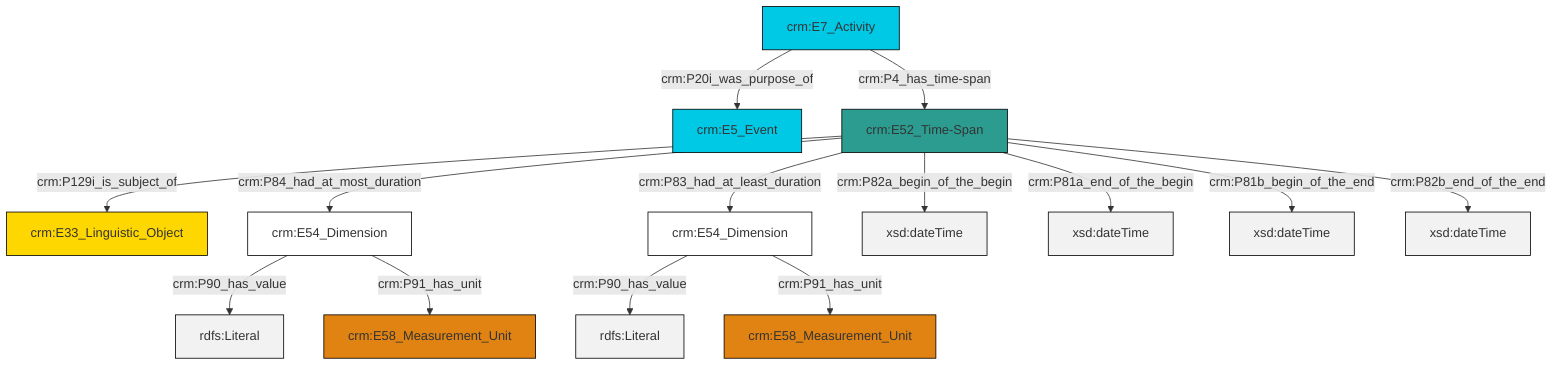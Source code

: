 graph TD
classDef Literal fill:#f2f2f2,stroke:#000000;
classDef CRM_Entity fill:#FFFFFF,stroke:#000000;
classDef Temporal_Entity fill:#00C9E6, stroke:#000000;
classDef Type fill:#E18312, stroke:#000000;
classDef Time-Span fill:#2C9C91, stroke:#000000;
classDef Appellation fill:#FFEB7F, stroke:#000000;
classDef Place fill:#008836, stroke:#000000;
classDef Persistent_Item fill:#B266B2, stroke:#000000;
classDef Conceptual_Object fill:#FFD700, stroke:#000000;
classDef Physical_Thing fill:#D2B48C, stroke:#000000;
classDef Actor fill:#f58aad, stroke:#000000;
classDef PC_Classes fill:#4ce600, stroke:#000000;
classDef Multi fill:#cccccc,stroke:#000000;

0["crm:E7_Activity"]:::Temporal_Entity -->|crm:P20i_was_purpose_of| 1["crm:E5_Event"]:::Temporal_Entity
2["crm:E52_Time-Span"]:::Time-Span -->|crm:P129i_is_subject_of| 3["crm:E33_Linguistic_Object"]:::Conceptual_Object
2["crm:E52_Time-Span"]:::Time-Span -->|crm:P84_had_at_most_duration| 8["crm:E54_Dimension"]:::CRM_Entity
8["crm:E54_Dimension"]:::CRM_Entity -->|crm:P90_has_value| 9[rdfs:Literal]:::Literal
2["crm:E52_Time-Span"]:::Time-Span -->|crm:P82a_begin_of_the_begin| 10[xsd:dateTime]:::Literal
2["crm:E52_Time-Span"]:::Time-Span -->|crm:P81a_end_of_the_begin| 12[xsd:dateTime]:::Literal
2["crm:E52_Time-Span"]:::Time-Span -->|crm:P81b_begin_of_the_end| 13[xsd:dateTime]:::Literal
8["crm:E54_Dimension"]:::CRM_Entity -->|crm:P91_has_unit| 4["crm:E58_Measurement_Unit"]:::Type
6["crm:E54_Dimension"]:::CRM_Entity -->|crm:P90_has_value| 16[rdfs:Literal]:::Literal
2["crm:E52_Time-Span"]:::Time-Span -->|crm:P83_had_at_least_duration| 6["crm:E54_Dimension"]:::CRM_Entity
6["crm:E54_Dimension"]:::CRM_Entity -->|crm:P91_has_unit| 17["crm:E58_Measurement_Unit"]:::Type
2["crm:E52_Time-Span"]:::Time-Span -->|crm:P82b_end_of_the_end| 18[xsd:dateTime]:::Literal
0["crm:E7_Activity"]:::Temporal_Entity -->|crm:P4_has_time-span| 2["crm:E52_Time-Span"]:::Time-Span